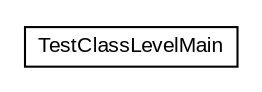 #!/usr/local/bin/dot
#
# Class diagram 
# Generated by UMLGraph version R5_6 (http://www.umlgraph.org/)
#

digraph G {
	edge [fontname="arial",fontsize=10,labelfontname="arial",labelfontsize=10];
	node [fontname="arial",fontsize=10,shape=plaintext];
	nodesep=0.25;
	ranksep=0.5;
	// java_oo.thread.cll.TestClassLevelMain
	c739 [label=<<table title="java_oo.thread.cll.TestClassLevelMain" border="0" cellborder="1" cellspacing="0" cellpadding="2" port="p" href="./TestClassLevelMain.html">
		<tr><td><table border="0" cellspacing="0" cellpadding="1">
<tr><td align="center" balign="center"> TestClassLevelMain </td></tr>
		</table></td></tr>
		</table>>, URL="./TestClassLevelMain.html", fontname="arial", fontcolor="black", fontsize=10.0];
}

